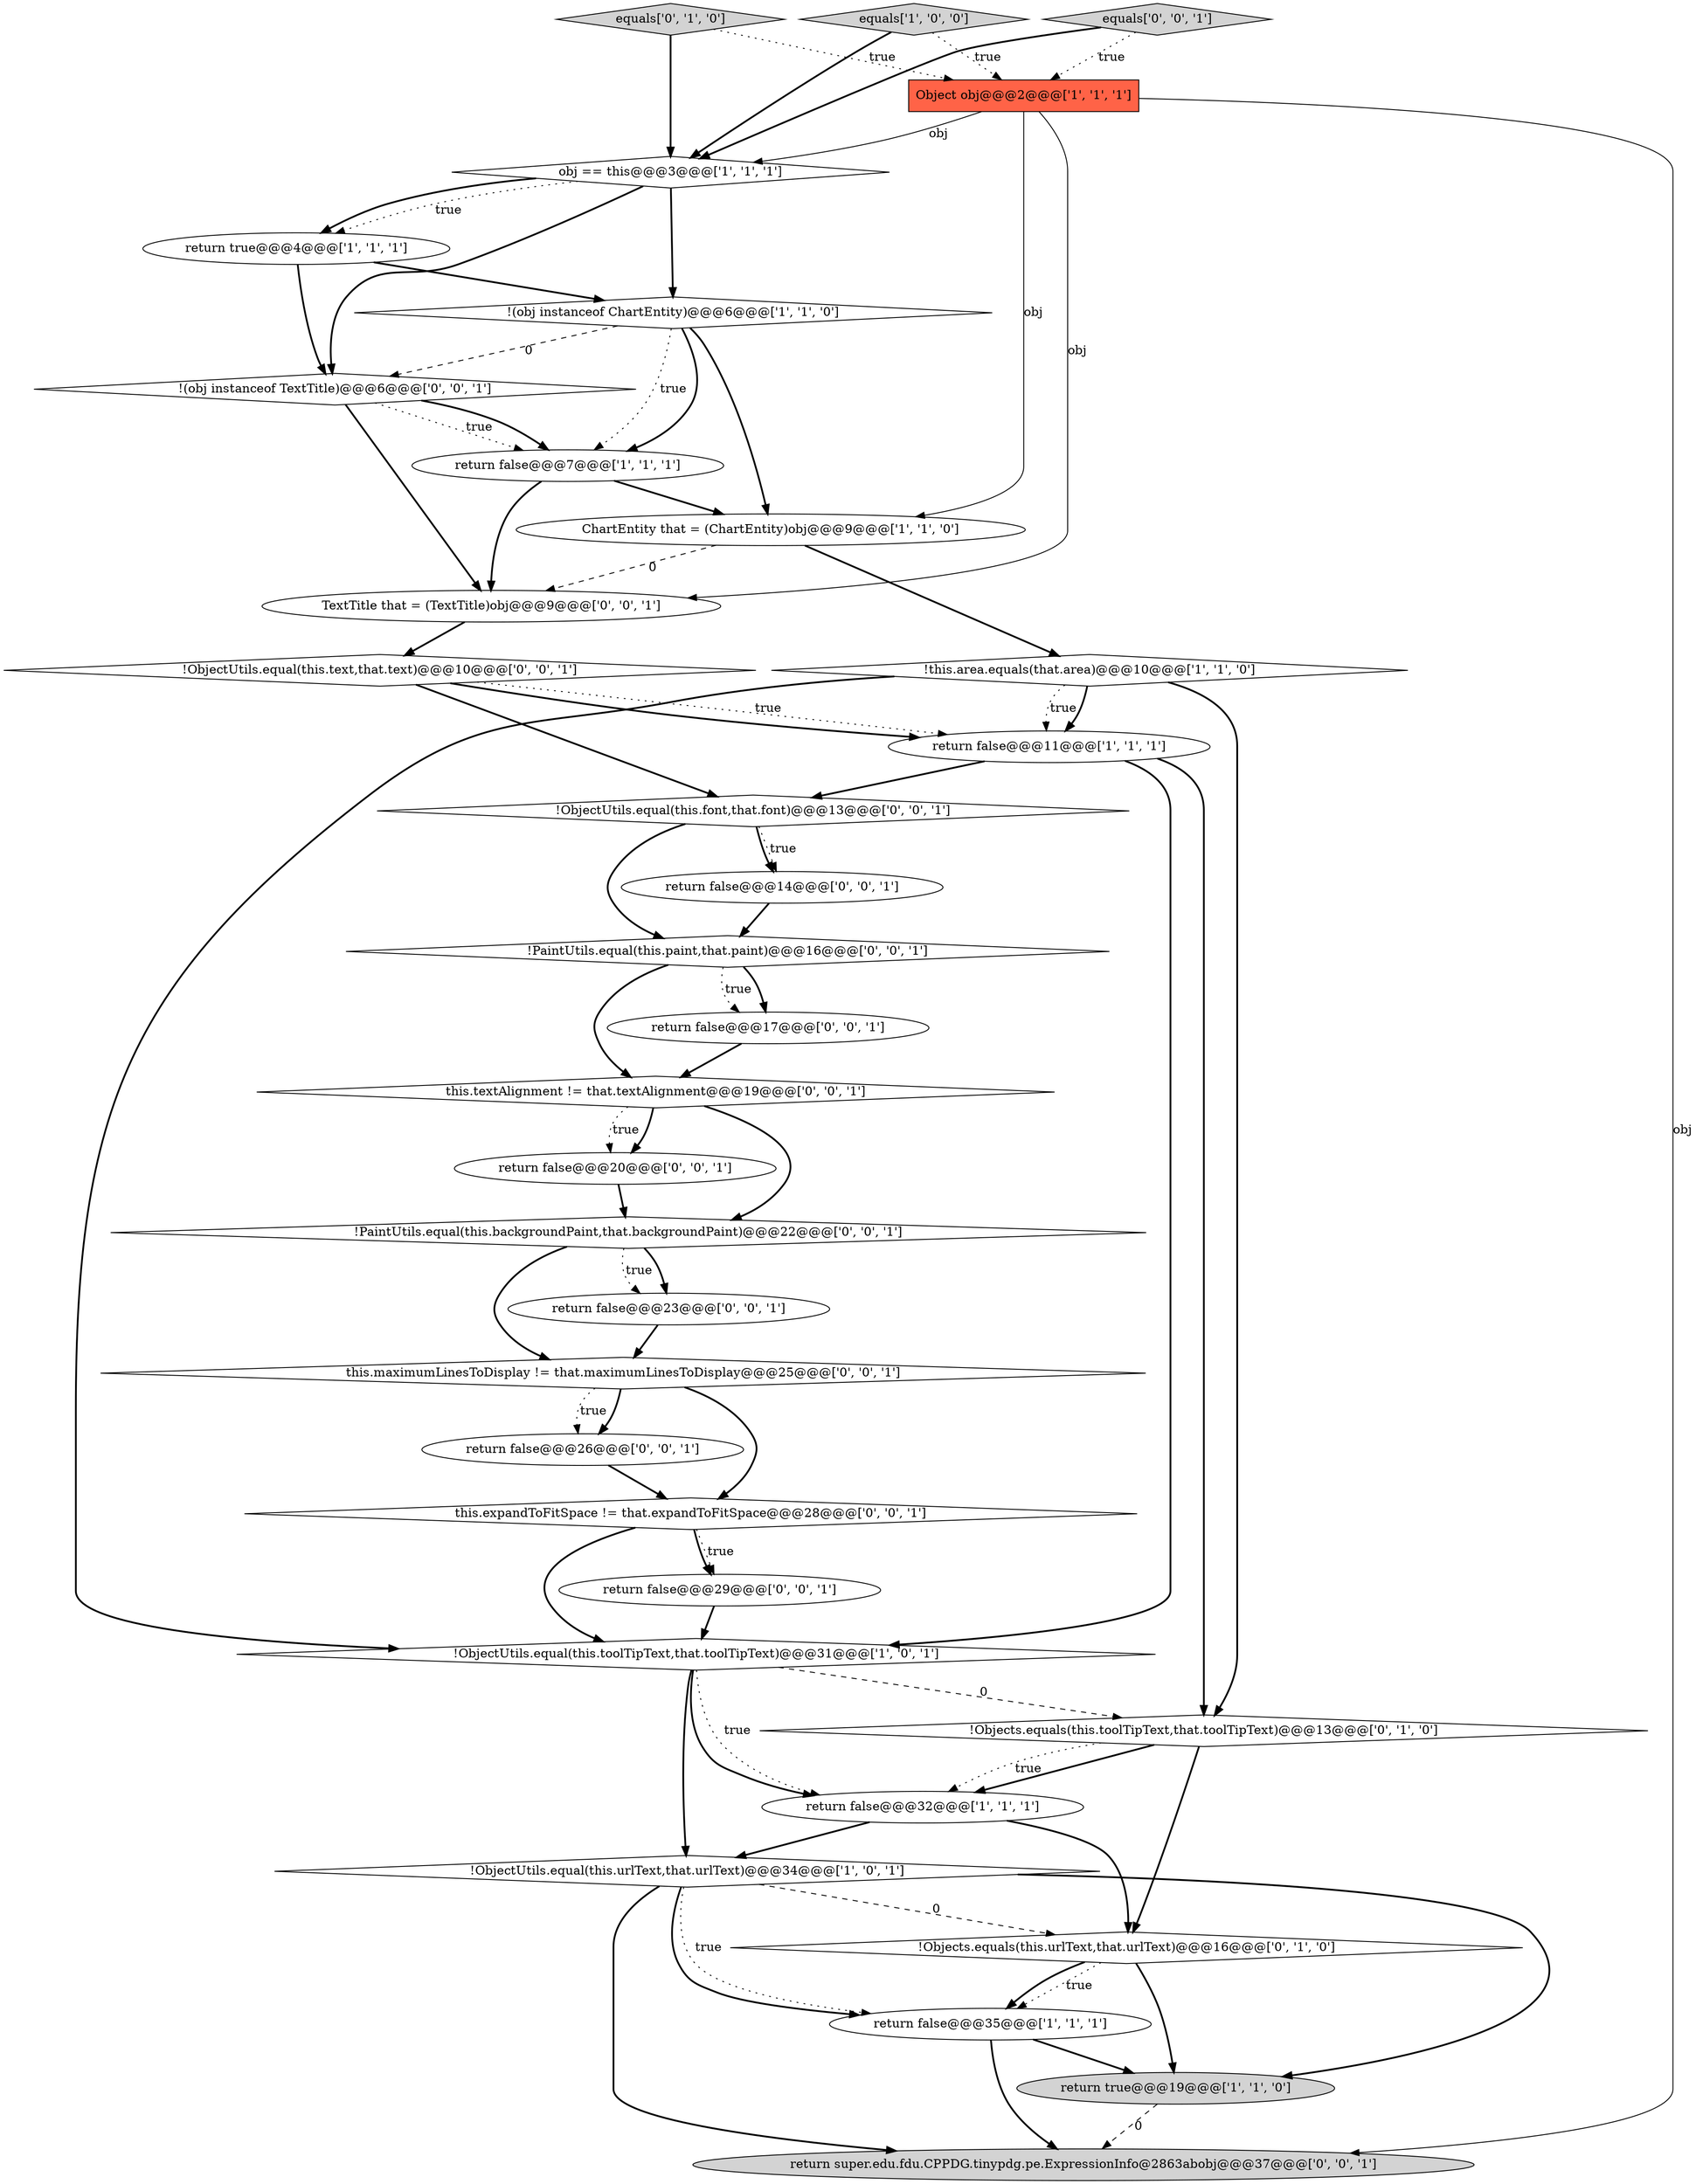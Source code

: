 digraph {
2 [style = filled, label = "return false@@@7@@@['1', '1', '1']", fillcolor = white, shape = ellipse image = "AAA0AAABBB1BBB"];
20 [style = filled, label = "!ObjectUtils.equal(this.text,that.text)@@@10@@@['0', '0', '1']", fillcolor = white, shape = diamond image = "AAA0AAABBB3BBB"];
33 [style = filled, label = "return false@@@26@@@['0', '0', '1']", fillcolor = white, shape = ellipse image = "AAA0AAABBB3BBB"];
9 [style = filled, label = "!ObjectUtils.equal(this.urlText,that.urlText)@@@34@@@['1', '0', '1']", fillcolor = white, shape = diamond image = "AAA0AAABBB1BBB"];
12 [style = filled, label = "return false@@@11@@@['1', '1', '1']", fillcolor = white, shape = ellipse image = "AAA0AAABBB1BBB"];
19 [style = filled, label = "return false@@@29@@@['0', '0', '1']", fillcolor = white, shape = ellipse image = "AAA0AAABBB3BBB"];
29 [style = filled, label = "!ObjectUtils.equal(this.font,that.font)@@@13@@@['0', '0', '1']", fillcolor = white, shape = diamond image = "AAA0AAABBB3BBB"];
1 [style = filled, label = "return false@@@35@@@['1', '1', '1']", fillcolor = white, shape = ellipse image = "AAA0AAABBB1BBB"];
10 [style = filled, label = "return false@@@32@@@['1', '1', '1']", fillcolor = white, shape = ellipse image = "AAA0AAABBB1BBB"];
30 [style = filled, label = "!PaintUtils.equal(this.paint,that.paint)@@@16@@@['0', '0', '1']", fillcolor = white, shape = diamond image = "AAA0AAABBB3BBB"];
4 [style = filled, label = "Object obj@@@2@@@['1', '1', '1']", fillcolor = tomato, shape = box image = "AAA0AAABBB1BBB"];
23 [style = filled, label = "!PaintUtils.equal(this.backgroundPaint,that.backgroundPaint)@@@22@@@['0', '0', '1']", fillcolor = white, shape = diamond image = "AAA0AAABBB3BBB"];
14 [style = filled, label = "!Objects.equals(this.urlText,that.urlText)@@@16@@@['0', '1', '0']", fillcolor = white, shape = diamond image = "AAA1AAABBB2BBB"];
3 [style = filled, label = "obj == this@@@3@@@['1', '1', '1']", fillcolor = white, shape = diamond image = "AAA0AAABBB1BBB"];
31 [style = filled, label = "!(obj instanceof TextTitle)@@@6@@@['0', '0', '1']", fillcolor = white, shape = diamond image = "AAA0AAABBB3BBB"];
16 [style = filled, label = "!Objects.equals(this.toolTipText,that.toolTipText)@@@13@@@['0', '1', '0']", fillcolor = white, shape = diamond image = "AAA1AAABBB2BBB"];
17 [style = filled, label = "this.expandToFitSpace != that.expandToFitSpace@@@28@@@['0', '0', '1']", fillcolor = white, shape = diamond image = "AAA0AAABBB3BBB"];
26 [style = filled, label = "return false@@@17@@@['0', '0', '1']", fillcolor = white, shape = ellipse image = "AAA0AAABBB3BBB"];
25 [style = filled, label = "this.maximumLinesToDisplay != that.maximumLinesToDisplay@@@25@@@['0', '0', '1']", fillcolor = white, shape = diamond image = "AAA0AAABBB3BBB"];
13 [style = filled, label = "!ObjectUtils.equal(this.toolTipText,that.toolTipText)@@@31@@@['1', '0', '1']", fillcolor = white, shape = diamond image = "AAA0AAABBB1BBB"];
24 [style = filled, label = "return false@@@23@@@['0', '0', '1']", fillcolor = white, shape = ellipse image = "AAA0AAABBB3BBB"];
11 [style = filled, label = "ChartEntity that = (ChartEntity)obj@@@9@@@['1', '1', '0']", fillcolor = white, shape = ellipse image = "AAA0AAABBB1BBB"];
5 [style = filled, label = "!this.area.equals(that.area)@@@10@@@['1', '1', '0']", fillcolor = white, shape = diamond image = "AAA0AAABBB1BBB"];
0 [style = filled, label = "!(obj instanceof ChartEntity)@@@6@@@['1', '1', '0']", fillcolor = white, shape = diamond image = "AAA0AAABBB1BBB"];
8 [style = filled, label = "equals['1', '0', '0']", fillcolor = lightgray, shape = diamond image = "AAA0AAABBB1BBB"];
22 [style = filled, label = "return super.edu.fdu.CPPDG.tinypdg.pe.ExpressionInfo@2863abobj@@@37@@@['0', '0', '1']", fillcolor = lightgray, shape = ellipse image = "AAA0AAABBB3BBB"];
18 [style = filled, label = "return false@@@20@@@['0', '0', '1']", fillcolor = white, shape = ellipse image = "AAA0AAABBB3BBB"];
6 [style = filled, label = "return true@@@19@@@['1', '1', '0']", fillcolor = lightgray, shape = ellipse image = "AAA0AAABBB1BBB"];
7 [style = filled, label = "return true@@@4@@@['1', '1', '1']", fillcolor = white, shape = ellipse image = "AAA0AAABBB1BBB"];
28 [style = filled, label = "this.textAlignment != that.textAlignment@@@19@@@['0', '0', '1']", fillcolor = white, shape = diamond image = "AAA0AAABBB3BBB"];
32 [style = filled, label = "return false@@@14@@@['0', '0', '1']", fillcolor = white, shape = ellipse image = "AAA0AAABBB3BBB"];
21 [style = filled, label = "TextTitle that = (TextTitle)obj@@@9@@@['0', '0', '1']", fillcolor = white, shape = ellipse image = "AAA0AAABBB3BBB"];
15 [style = filled, label = "equals['0', '1', '0']", fillcolor = lightgray, shape = diamond image = "AAA0AAABBB2BBB"];
27 [style = filled, label = "equals['0', '0', '1']", fillcolor = lightgray, shape = diamond image = "AAA0AAABBB3BBB"];
0->2 [style = dotted, label="true"];
17->19 [style = dotted, label="true"];
31->21 [style = bold, label=""];
29->30 [style = bold, label=""];
9->22 [style = bold, label=""];
30->26 [style = bold, label=""];
29->32 [style = dotted, label="true"];
23->25 [style = bold, label=""];
27->4 [style = dotted, label="true"];
23->24 [style = bold, label=""];
31->2 [style = dotted, label="true"];
14->1 [style = dotted, label="true"];
27->3 [style = bold, label=""];
2->11 [style = bold, label=""];
10->9 [style = bold, label=""];
17->19 [style = bold, label=""];
9->1 [style = dotted, label="true"];
33->17 [style = bold, label=""];
13->16 [style = dashed, label="0"];
23->24 [style = dotted, label="true"];
13->10 [style = dotted, label="true"];
28->23 [style = bold, label=""];
25->33 [style = bold, label=""];
5->12 [style = dotted, label="true"];
25->17 [style = bold, label=""];
11->21 [style = dashed, label="0"];
3->7 [style = bold, label=""];
0->11 [style = bold, label=""];
4->11 [style = solid, label="obj"];
1->6 [style = bold, label=""];
16->10 [style = bold, label=""];
6->22 [style = dashed, label="0"];
15->4 [style = dotted, label="true"];
5->13 [style = bold, label=""];
12->13 [style = bold, label=""];
9->6 [style = bold, label=""];
8->3 [style = bold, label=""];
12->16 [style = bold, label=""];
14->1 [style = bold, label=""];
19->13 [style = bold, label=""];
20->12 [style = dotted, label="true"];
9->14 [style = dashed, label="0"];
21->20 [style = bold, label=""];
4->21 [style = solid, label="obj"];
29->32 [style = bold, label=""];
3->31 [style = bold, label=""];
7->31 [style = bold, label=""];
16->10 [style = dotted, label="true"];
3->0 [style = bold, label=""];
4->3 [style = solid, label="obj"];
7->0 [style = bold, label=""];
16->14 [style = bold, label=""];
30->26 [style = dotted, label="true"];
31->2 [style = bold, label=""];
17->13 [style = bold, label=""];
28->18 [style = bold, label=""];
25->33 [style = dotted, label="true"];
14->6 [style = bold, label=""];
4->22 [style = solid, label="obj"];
15->3 [style = bold, label=""];
20->29 [style = bold, label=""];
12->29 [style = bold, label=""];
26->28 [style = bold, label=""];
30->28 [style = bold, label=""];
5->12 [style = bold, label=""];
32->30 [style = bold, label=""];
24->25 [style = bold, label=""];
13->9 [style = bold, label=""];
3->7 [style = dotted, label="true"];
0->2 [style = bold, label=""];
13->10 [style = bold, label=""];
1->22 [style = bold, label=""];
28->18 [style = dotted, label="true"];
9->1 [style = bold, label=""];
8->4 [style = dotted, label="true"];
5->16 [style = bold, label=""];
10->14 [style = bold, label=""];
2->21 [style = bold, label=""];
20->12 [style = bold, label=""];
11->5 [style = bold, label=""];
18->23 [style = bold, label=""];
0->31 [style = dashed, label="0"];
}
